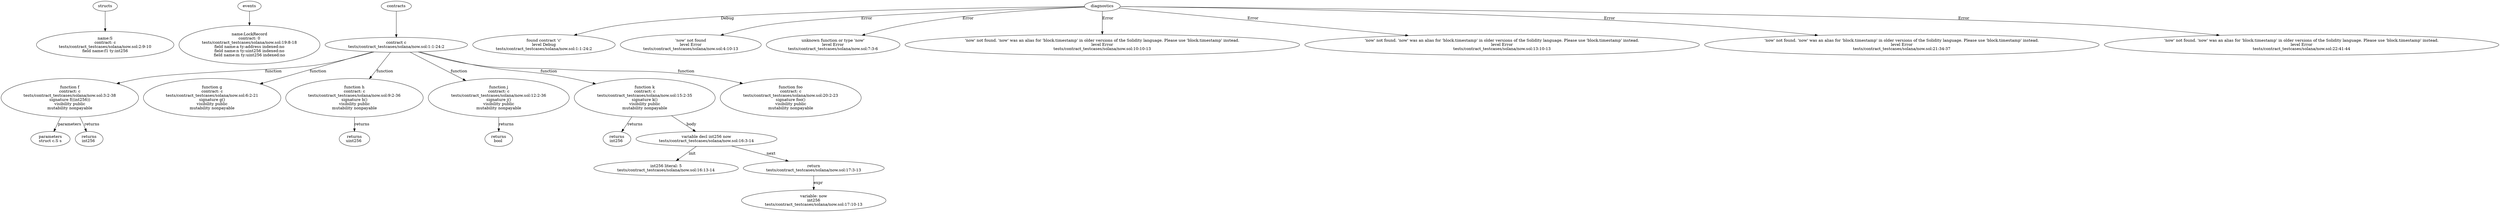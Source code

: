 strict digraph "tests/contract_testcases/solana/now.sol" {
	S [label="name:S\ncontract: c\ntests/contract_testcases/solana/now.sol:2:9-10\nfield name:f1 ty:int256"]
	LockRecord [label="name:LockRecord\ncontract: 0\ntests/contract_testcases/solana/now.sol:19:8-18\nfield name:a ty:address indexed:no\nfield name:n ty:uint256 indexed:no\nfield name:m ty:uint256 indexed:no"]
	contract [label="contract c\ntests/contract_testcases/solana/now.sol:1:1-24:2"]
	f [label="function f\ncontract: c\ntests/contract_testcases/solana/now.sol:3:2-38\nsignature f((int256))\nvisibility public\nmutability nonpayable"]
	parameters [label="parameters\nstruct c.S s"]
	returns [label="returns\nint256 "]
	g [label="function g\ncontract: c\ntests/contract_testcases/solana/now.sol:6:2-21\nsignature g()\nvisibility public\nmutability nonpayable"]
	h [label="function h\ncontract: c\ntests/contract_testcases/solana/now.sol:9:2-36\nsignature h()\nvisibility public\nmutability nonpayable"]
	returns_11 [label="returns\nuint256 "]
	j [label="function j\ncontract: c\ntests/contract_testcases/solana/now.sol:12:2-36\nsignature j()\nvisibility public\nmutability nonpayable"]
	returns_13 [label="returns\nbool "]
	k [label="function k\ncontract: c\ntests/contract_testcases/solana/now.sol:15:2-35\nsignature k()\nvisibility public\nmutability nonpayable"]
	returns_15 [label="returns\nint256 "]
	var_decl [label="variable decl int256 now\ntests/contract_testcases/solana/now.sol:16:3-14"]
	number_literal [label="int256 literal: 5\ntests/contract_testcases/solana/now.sol:16:13-14"]
	return [label="return\ntests/contract_testcases/solana/now.sol:17:3-13"]
	variable [label="variable: now\nint256\ntests/contract_testcases/solana/now.sol:17:10-13"]
	foo [label="function foo\ncontract: c\ntests/contract_testcases/solana/now.sol:20:2-23\nsignature foo()\nvisibility public\nmutability nonpayable"]
	diagnostic [label="found contract 'c'\nlevel Debug\ntests/contract_testcases/solana/now.sol:1:1-24:2"]
	diagnostic_23 [label="'now' not found\nlevel Error\ntests/contract_testcases/solana/now.sol:4:10-13"]
	diagnostic_24 [label="unknown function or type 'now'\nlevel Error\ntests/contract_testcases/solana/now.sol:7:3-6"]
	diagnostic_25 [label="'now' not found. 'now' was an alias for 'block.timestamp' in older versions of the Solidity language. Please use 'block.timestamp' instead.\nlevel Error\ntests/contract_testcases/solana/now.sol:10:10-13"]
	diagnostic_26 [label="'now' not found. 'now' was an alias for 'block.timestamp' in older versions of the Solidity language. Please use 'block.timestamp' instead.\nlevel Error\ntests/contract_testcases/solana/now.sol:13:10-13"]
	diagnostic_27 [label="'now' not found. 'now' was an alias for 'block.timestamp' in older versions of the Solidity language. Please use 'block.timestamp' instead.\nlevel Error\ntests/contract_testcases/solana/now.sol:21:34-37"]
	diagnostic_28 [label="'now' not found. 'now' was an alias for 'block.timestamp' in older versions of the Solidity language. Please use 'block.timestamp' instead.\nlevel Error\ntests/contract_testcases/solana/now.sol:22:41-44"]
	structs -> S
	events -> LockRecord
	contracts -> contract
	contract -> f [label="function"]
	f -> parameters [label="parameters"]
	f -> returns [label="returns"]
	contract -> g [label="function"]
	contract -> h [label="function"]
	h -> returns_11 [label="returns"]
	contract -> j [label="function"]
	j -> returns_13 [label="returns"]
	contract -> k [label="function"]
	k -> returns_15 [label="returns"]
	k -> var_decl [label="body"]
	var_decl -> number_literal [label="init"]
	var_decl -> return [label="next"]
	return -> variable [label="expr"]
	contract -> foo [label="function"]
	diagnostics -> diagnostic [label="Debug"]
	diagnostics -> diagnostic_23 [label="Error"]
	diagnostics -> diagnostic_24 [label="Error"]
	diagnostics -> diagnostic_25 [label="Error"]
	diagnostics -> diagnostic_26 [label="Error"]
	diagnostics -> diagnostic_27 [label="Error"]
	diagnostics -> diagnostic_28 [label="Error"]
}
